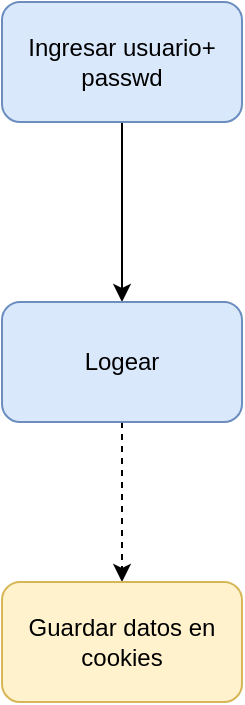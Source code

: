 <mxfile version="16.1.0" type="device" pages="2"><diagram id="sydPD9okc8-CaZh5ahE6" name="Login"><mxGraphModel dx="1209" dy="741" grid="1" gridSize="10" guides="1" tooltips="1" connect="1" arrows="1" fold="1" page="1" pageScale="1" pageWidth="827" pageHeight="1169" math="0" shadow="0"><root><mxCell id="0"/><mxCell id="1" parent="0"/><mxCell id="GfAhcN4ga0S0-PKkJKvF-3" value="" style="edgeStyle=orthogonalEdgeStyle;rounded=0;orthogonalLoop=1;jettySize=auto;html=1;" edge="1" parent="1" source="GfAhcN4ga0S0-PKkJKvF-1" target="GfAhcN4ga0S0-PKkJKvF-2"><mxGeometry relative="1" as="geometry"/></mxCell><mxCell id="GfAhcN4ga0S0-PKkJKvF-1" value="Ingresar usuario+ passwd" style="rounded=1;whiteSpace=wrap;html=1;fillColor=#dae8fc;strokeColor=#6c8ebf;" vertex="1" parent="1"><mxGeometry x="340" y="130" width="120" height="60" as="geometry"/></mxCell><mxCell id="GfAhcN4ga0S0-PKkJKvF-6" value="" style="edgeStyle=orthogonalEdgeStyle;rounded=0;orthogonalLoop=1;jettySize=auto;html=1;dashed=1;" edge="1" parent="1" source="GfAhcN4ga0S0-PKkJKvF-2" target="GfAhcN4ga0S0-PKkJKvF-5"><mxGeometry relative="1" as="geometry"/></mxCell><mxCell id="GfAhcN4ga0S0-PKkJKvF-2" value="Logear" style="whiteSpace=wrap;html=1;rounded=1;fillColor=#dae8fc;strokeColor=#6c8ebf;" vertex="1" parent="1"><mxGeometry x="340" y="280" width="120" height="60" as="geometry"/></mxCell><mxCell id="GfAhcN4ga0S0-PKkJKvF-5" value="Guardar datos en cookies" style="rounded=1;whiteSpace=wrap;html=1;fillColor=#fff2cc;strokeColor=#d6b656;" vertex="1" parent="1"><mxGeometry x="340" y="420" width="120" height="60" as="geometry"/></mxCell></root></mxGraphModel></diagram><diagram id="oco-vXM3x5FGRUFe7Foc" name="Follow"><mxGraphModel dx="2170" dy="1992" grid="1" gridSize="10" guides="1" tooltips="1" connect="1" arrows="1" fold="1" page="1" pageScale="1" pageWidth="827" pageHeight="1169" math="0" shadow="0"><root><mxCell id="3PekJT8rpiJj7Bly6N-R-0"/><mxCell id="3PekJT8rpiJj7Bly6N-R-1" parent="3PekJT8rpiJj7Bly6N-R-0"/><mxCell id="3EsT8wcrzBb2QO62NrKT-11" value="" style="edgeStyle=orthogonalEdgeStyle;rounded=0;orthogonalLoop=1;jettySize=auto;html=1;" edge="1" parent="3PekJT8rpiJj7Bly6N-R-1" source="3PekJT8rpiJj7Bly6N-R-2" target="3EsT8wcrzBb2QO62NrKT-10"><mxGeometry relative="1" as="geometry"/></mxCell><mxCell id="3PekJT8rpiJj7Bly6N-R-2" value="Publico" style="rounded=1;whiteSpace=wrap;html=1;" vertex="1" parent="3PekJT8rpiJj7Bly6N-R-1"><mxGeometry x="350" y="140" width="120" height="60" as="geometry"/></mxCell><mxCell id="3EsT8wcrzBb2QO62NrKT-18" value="" style="edgeStyle=orthogonalEdgeStyle;rounded=0;orthogonalLoop=1;jettySize=auto;html=1;" edge="1" parent="3PekJT8rpiJj7Bly6N-R-1" source="3PekJT8rpiJj7Bly6N-R-3" target="3EsT8wcrzBb2QO62NrKT-17"><mxGeometry relative="1" as="geometry"/></mxCell><mxCell id="3PekJT8rpiJj7Bly6N-R-3" value="Privado" style="rounded=1;whiteSpace=wrap;html=1;" vertex="1" parent="3PekJT8rpiJj7Bly6N-R-1"><mxGeometry x="10" y="140" width="120" height="60" as="geometry"/></mxCell><mxCell id="3PekJT8rpiJj7Bly6N-R-4" value="User Erroneo" style="rounded=1;whiteSpace=wrap;html=1;" vertex="1" parent="3PekJT8rpiJj7Bly6N-R-1"><mxGeometry x="700" y="140" width="120" height="60" as="geometry"/></mxCell><mxCell id="3PekJT8rpiJj7Bly6N-R-8" value="" style="edgeStyle=orthogonalEdgeStyle;rounded=0;orthogonalLoop=1;jettySize=auto;html=1;" edge="1" parent="3PekJT8rpiJj7Bly6N-R-1" source="3PekJT8rpiJj7Bly6N-R-5" target="3PekJT8rpiJj7Bly6N-R-2"><mxGeometry relative="1" as="geometry"/></mxCell><mxCell id="3PekJT8rpiJj7Bly6N-R-5" value="" style="verticalLabelPosition=bottom;html=1;verticalAlign=top;align=center;strokeColor=none;fillColor=#00BEF2;shape=mxgraph.azure.user;" vertex="1" parent="3PekJT8rpiJj7Bly6N-R-1"><mxGeometry x="386.25" y="40" width="47.5" height="50" as="geometry"/></mxCell><mxCell id="3PekJT8rpiJj7Bly6N-R-6" value="" style="endArrow=classic;html=1;rounded=0;entryX=0.5;entryY=0;entryDx=0;entryDy=0;exitX=0.5;exitY=1;exitDx=0;exitDy=0;exitPerimeter=0;" edge="1" parent="3PekJT8rpiJj7Bly6N-R-1" source="3PekJT8rpiJj7Bly6N-R-5" target="3PekJT8rpiJj7Bly6N-R-4"><mxGeometry width="50" height="50" relative="1" as="geometry"><mxPoint x="390" y="410" as="sourcePoint"/><mxPoint x="440" y="360" as="targetPoint"/></mxGeometry></mxCell><mxCell id="3PekJT8rpiJj7Bly6N-R-7" value="" style="endArrow=classic;html=1;rounded=0;exitX=0.5;exitY=1;exitDx=0;exitDy=0;exitPerimeter=0;entryX=0.5;entryY=0;entryDx=0;entryDy=0;" edge="1" parent="3PekJT8rpiJj7Bly6N-R-1" source="3PekJT8rpiJj7Bly6N-R-5" target="3PekJT8rpiJj7Bly6N-R-3"><mxGeometry width="50" height="50" relative="1" as="geometry"><mxPoint x="390" y="410" as="sourcePoint"/><mxPoint x="440" y="360" as="targetPoint"/></mxGeometry></mxCell><mxCell id="3PekJT8rpiJj7Bly6N-R-10" value="" style="endArrow=classic;html=1;rounded=0;exitX=0.5;exitY=1;exitDx=0;exitDy=0;entryX=0.5;entryY=0;entryDx=0;entryDy=0;" edge="1" parent="3PekJT8rpiJj7Bly6N-R-1" source="3PekJT8rpiJj7Bly6N-R-4" target="3PekJT8rpiJj7Bly6N-R-12"><mxGeometry width="50" height="50" relative="1" as="geometry"><mxPoint x="370" y="430" as="sourcePoint"/><mxPoint x="574" y="250" as="targetPoint"/></mxGeometry></mxCell><mxCell id="3PekJT8rpiJj7Bly6N-R-12" value="Dejar en log&lt;br&gt;Avisar que usuario ingresado es erroneo" style="rounded=1;whiteSpace=wrap;html=1;" vertex="1" parent="3PekJT8rpiJj7Bly6N-R-1"><mxGeometry x="700" y="250" width="120" height="60" as="geometry"/></mxCell><mxCell id="3PekJT8rpiJj7Bly6N-R-13" value="Fuente de datos de usuario:&lt;br&gt;excel?&lt;br&gt;txt?" style="rounded=1;whiteSpace=wrap;html=1;" vertex="1" parent="3PekJT8rpiJj7Bly6N-R-1"><mxGeometry x="350" y="-90" width="120" height="60" as="geometry"/></mxCell><mxCell id="3PekJT8rpiJj7Bly6N-R-14" value="" style="endArrow=none;dashed=1;html=1;dashPattern=1 3;strokeWidth=2;rounded=0;entryX=0.5;entryY=1;entryDx=0;entryDy=0;exitX=0.5;exitY=0;exitDx=0;exitDy=0;exitPerimeter=0;" edge="1" parent="3PekJT8rpiJj7Bly6N-R-1" source="3PekJT8rpiJj7Bly6N-R-5" target="3PekJT8rpiJj7Bly6N-R-13"><mxGeometry width="50" height="50" relative="1" as="geometry"><mxPoint x="450" y="210" as="sourcePoint"/><mxPoint x="500" y="160" as="targetPoint"/></mxGeometry></mxCell><mxCell id="3PekJT8rpiJj7Bly6N-R-15" value="" style="shape=image;html=1;verticalAlign=top;verticalLabelPosition=bottom;labelBackgroundColor=#ffffff;imageAspect=0;aspect=fixed;image=https://cdn1.iconfinder.com/data/icons/follow-the-herd/512/wordpress_right-128.png" vertex="1" parent="3PekJT8rpiJj7Bly6N-R-1"><mxGeometry x="450" y="145" width="50" height="50" as="geometry"/></mxCell><mxCell id="3PekJT8rpiJj7Bly6N-R-16" value="" style="shape=image;html=1;verticalAlign=top;verticalLabelPosition=bottom;labelBackgroundColor=#ffffff;imageAspect=0;aspect=fixed;image=https://cdn1.iconfinder.com/data/icons/follow-the-herd/512/wordpress_right-128.png" vertex="1" parent="3PekJT8rpiJj7Bly6N-R-1"><mxGeometry x="110" y="145" width="50" height="50" as="geometry"/></mxCell><mxCell id="3PekJT8rpiJj7Bly6N-R-17" value="Archivo de configuración:&lt;br&gt;Seguir usuarios privados?&lt;br&gt;Seguir usuarios públicos?" style="shape=card;whiteSpace=wrap;html=1;" vertex="1" parent="3PekJT8rpiJj7Bly6N-R-1"><mxGeometry x="140" y="-90" width="130" height="150" as="geometry"/></mxCell><mxCell id="3PekJT8rpiJj7Bly6N-R-18" value="" style="endArrow=none;dashed=1;html=1;dashPattern=1 3;strokeWidth=2;rounded=0;exitX=1;exitY=0.5;exitDx=0;exitDy=0;exitPerimeter=0;entryX=0.14;entryY=0.65;entryDx=0;entryDy=0;entryPerimeter=0;" edge="1" parent="3PekJT8rpiJj7Bly6N-R-1" source="3PekJT8rpiJj7Bly6N-R-17" target="3PekJT8rpiJj7Bly6N-R-5"><mxGeometry width="50" height="50" relative="1" as="geometry"><mxPoint x="450" y="250" as="sourcePoint"/><mxPoint x="500" y="200" as="targetPoint"/></mxGeometry></mxCell><mxCell id="3EsT8wcrzBb2QO62NrKT-23" value="" style="edgeStyle=orthogonalEdgeStyle;rounded=0;orthogonalLoop=1;jettySize=auto;html=1;" edge="1" parent="3PekJT8rpiJj7Bly6N-R-1" source="3EsT8wcrzBb2QO62NrKT-1" target="3EsT8wcrzBb2QO62NrKT-22"><mxGeometry relative="1" as="geometry"/></mxCell><mxCell id="3EsT8wcrzBb2QO62NrKT-1" value="Publicaciones seguidores&amp;nbsp;&lt;br&gt;seguidos" style="rounded=1;whiteSpace=wrap;html=1;labelBackgroundColor=#CCFFFF;" vertex="1" parent="3PekJT8rpiJj7Bly6N-R-1"><mxGeometry x="180" y="240" width="120" height="60" as="geometry"/></mxCell><mxCell id="3EsT8wcrzBb2QO62NrKT-6" value="" style="endArrow=classic;html=1;rounded=0;entryX=0.5;entryY=0;entryDx=0;entryDy=0;exitX=0;exitY=0.5;exitDx=0;exitDy=0;" edge="1" parent="3PekJT8rpiJj7Bly6N-R-1" source="3PekJT8rpiJj7Bly6N-R-2" target="3EsT8wcrzBb2QO62NrKT-1"><mxGeometry width="50" height="50" relative="1" as="geometry"><mxPoint x="200" y="230" as="sourcePoint"/><mxPoint x="250" y="180" as="targetPoint"/></mxGeometry></mxCell><mxCell id="3EsT8wcrzBb2QO62NrKT-9" value="" style="endArrow=classic;html=1;rounded=0;entryX=0.5;entryY=0;entryDx=0;entryDy=0;" edge="1" parent="3PekJT8rpiJj7Bly6N-R-1" source="3PekJT8rpiJj7Bly6N-R-16" target="3EsT8wcrzBb2QO62NrKT-1"><mxGeometry width="50" height="50" relative="1" as="geometry"><mxPoint x="350" y="170" as="sourcePoint"/><mxPoint x="240" y="240" as="targetPoint"/><Array as="points"/></mxGeometry></mxCell><mxCell id="3EsT8wcrzBb2QO62NrKT-10" value="Obtener datos&amp;nbsp;&lt;br&gt;n fotos&lt;br&gt;like por fotos" style="whiteSpace=wrap;html=1;rounded=1;" vertex="1" parent="3PekJT8rpiJj7Bly6N-R-1"><mxGeometry x="350" y="330" width="120" height="60" as="geometry"/></mxCell><mxCell id="3EsT8wcrzBb2QO62NrKT-21" value="NO" style="edgeStyle=orthogonalEdgeStyle;rounded=0;orthogonalLoop=1;jettySize=auto;html=1;entryX=0;entryY=0.5;entryDx=0;entryDy=0;" edge="1" parent="3PekJT8rpiJj7Bly6N-R-1" source="3EsT8wcrzBb2QO62NrKT-12" target="3EsT8wcrzBb2QO62NrKT-17"><mxGeometry relative="1" as="geometry"><mxPoint x="-100" y="250" as="targetPoint"/><Array as="points"><mxPoint x="-140" y="360"/><mxPoint x="-140" y="260"/></Array></mxGeometry></mxCell><mxCell id="3EsT8wcrzBb2QO62NrKT-12" value="Me acepto?" style="rhombus;whiteSpace=wrap;html=1;labelBackgroundColor=#CCFFFF;" vertex="1" parent="3PekJT8rpiJj7Bly6N-R-1"><mxGeometry x="30" y="320" width="80" height="80" as="geometry"/></mxCell><mxCell id="3EsT8wcrzBb2QO62NrKT-16" value="SI" style="endArrow=classic;html=1;rounded=0;exitX=1;exitY=0.5;exitDx=0;exitDy=0;entryX=0;entryY=0.5;entryDx=0;entryDy=0;" edge="1" parent="3PekJT8rpiJj7Bly6N-R-1" source="3EsT8wcrzBb2QO62NrKT-12" target="3EsT8wcrzBb2QO62NrKT-10"><mxGeometry width="50" height="50" relative="1" as="geometry"><mxPoint x="450" y="220" as="sourcePoint"/><mxPoint x="240" y="380" as="targetPoint"/></mxGeometry></mxCell><mxCell id="3EsT8wcrzBb2QO62NrKT-17" value="Esperar que acepte" style="whiteSpace=wrap;html=1;rounded=1;" vertex="1" parent="3PekJT8rpiJj7Bly6N-R-1"><mxGeometry x="10" y="230" width="120" height="60" as="geometry"/></mxCell><mxCell id="3EsT8wcrzBb2QO62NrKT-19" value="" style="endArrow=classic;html=1;rounded=0;exitX=0.5;exitY=1;exitDx=0;exitDy=0;" edge="1" parent="3PekJT8rpiJj7Bly6N-R-1" source="3EsT8wcrzBb2QO62NrKT-17" target="3EsT8wcrzBb2QO62NrKT-12"><mxGeometry width="50" height="50" relative="1" as="geometry"><mxPoint x="450" y="220" as="sourcePoint"/><mxPoint x="500" y="170" as="targetPoint"/></mxGeometry></mxCell><mxCell id="3EsT8wcrzBb2QO62NrKT-22" value="Guardar datos en BBDD" style="whiteSpace=wrap;html=1;rounded=1;labelBackgroundColor=#CCFFFF;" vertex="1" parent="3PekJT8rpiJj7Bly6N-R-1"><mxGeometry x="180" y="440" width="120" height="60" as="geometry"/></mxCell><mxCell id="3EsT8wcrzBb2QO62NrKT-24" value="" style="endArrow=classic;html=1;rounded=0;exitX=0.5;exitY=1;exitDx=0;exitDy=0;entryX=1;entryY=0.5;entryDx=0;entryDy=0;" edge="1" parent="3PekJT8rpiJj7Bly6N-R-1" source="3EsT8wcrzBb2QO62NrKT-10" target="3EsT8wcrzBb2QO62NrKT-22"><mxGeometry width="50" height="50" relative="1" as="geometry"><mxPoint x="450" y="210" as="sourcePoint"/><mxPoint x="500" y="160" as="targetPoint"/><Array as="points"><mxPoint x="410" y="470"/></Array></mxGeometry></mxCell></root></mxGraphModel></diagram></mxfile>